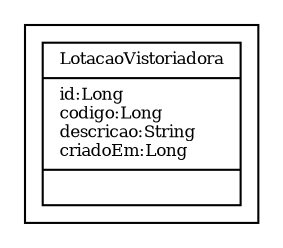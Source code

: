 digraph G{
fontname = "Times-Roman"
fontsize = 8

node [
        fontname = "Times-Roman"
        fontsize = 8
        shape = "record"
]

edge [
        fontname = "Times-Roman"
        fontsize = 8
]

subgraph clusterLOTACAO
{
LotacaoVistoriadora [label = "{LotacaoVistoriadora|id:Long\lcodigo:Long\ldescricao:String\lcriadoEm:Long\l|\l}"]
}
}
